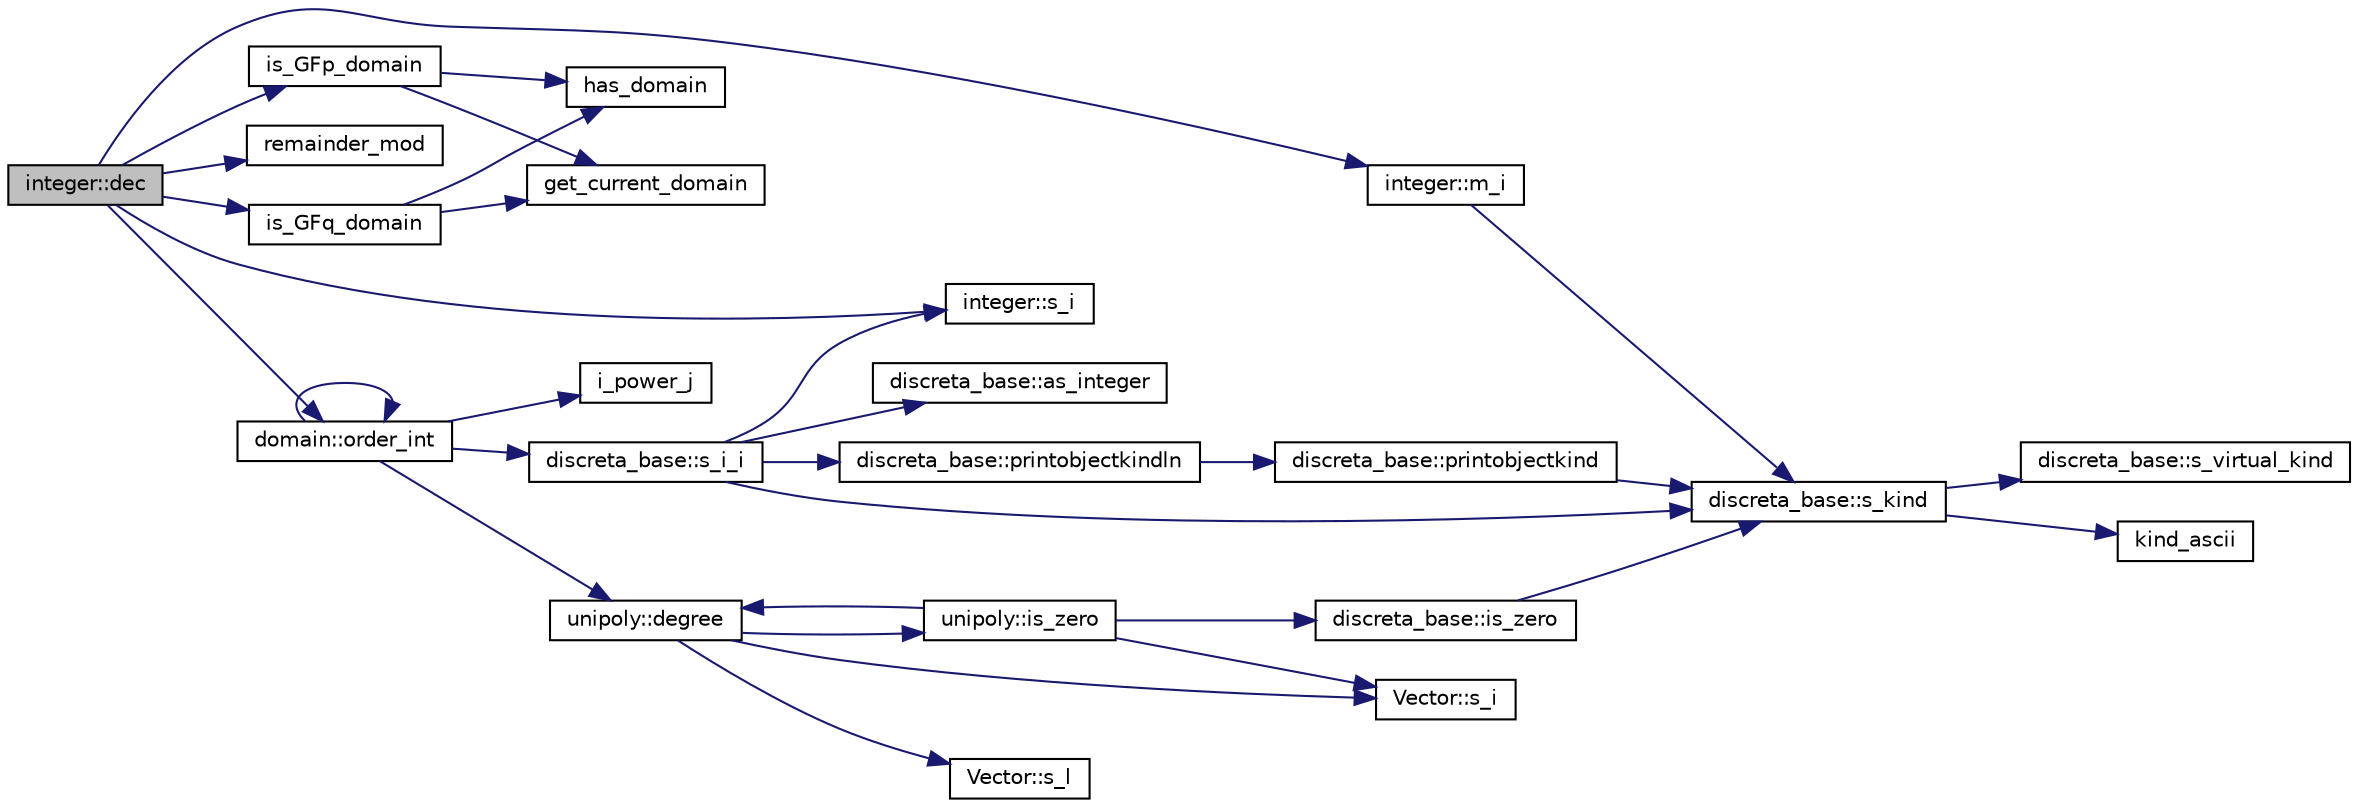 digraph "integer::dec"
{
  edge [fontname="Helvetica",fontsize="10",labelfontname="Helvetica",labelfontsize="10"];
  node [fontname="Helvetica",fontsize="10",shape=record];
  rankdir="LR";
  Node250 [label="integer::dec",height=0.2,width=0.4,color="black", fillcolor="grey75", style="filled", fontcolor="black"];
  Node250 -> Node251 [color="midnightblue",fontsize="10",style="solid",fontname="Helvetica"];
  Node251 [label="is_GFp_domain",height=0.2,width=0.4,color="black", fillcolor="white", style="filled",URL="$d9/d60/discreta_8h.html#ab75527270302df466fc6f6e355775c13"];
  Node251 -> Node252 [color="midnightblue",fontsize="10",style="solid",fontname="Helvetica"];
  Node252 [label="has_domain",height=0.2,width=0.4,color="black", fillcolor="white", style="filled",URL="$db/d2f/domain_8_c.html#af7df1c554310c6214b2900bf6ca7ac81"];
  Node251 -> Node253 [color="midnightblue",fontsize="10",style="solid",fontname="Helvetica"];
  Node253 [label="get_current_domain",height=0.2,width=0.4,color="black", fillcolor="white", style="filled",URL="$db/d2f/domain_8_c.html#a80481fde3a59aaeeb648f8c5392269f7"];
  Node250 -> Node254 [color="midnightblue",fontsize="10",style="solid",fontname="Helvetica"];
  Node254 [label="integer::m_i",height=0.2,width=0.4,color="black", fillcolor="white", style="filled",URL="$d0/de5/classinteger.html#a869091f0a0f35f5354c8c4a70250e8a9"];
  Node254 -> Node255 [color="midnightblue",fontsize="10",style="solid",fontname="Helvetica"];
  Node255 [label="discreta_base::s_kind",height=0.2,width=0.4,color="black", fillcolor="white", style="filled",URL="$d7/d71/classdiscreta__base.html#a8a830025c74adbbc3362418a7c2ba157"];
  Node255 -> Node256 [color="midnightblue",fontsize="10",style="solid",fontname="Helvetica"];
  Node256 [label="discreta_base::s_virtual_kind",height=0.2,width=0.4,color="black", fillcolor="white", style="filled",URL="$d7/d71/classdiscreta__base.html#a52778a6d6943a468be083d0785d418fb"];
  Node255 -> Node257 [color="midnightblue",fontsize="10",style="solid",fontname="Helvetica"];
  Node257 [label="kind_ascii",height=0.2,width=0.4,color="black", fillcolor="white", style="filled",URL="$d9/d60/discreta_8h.html#ad0ce825a9f29bc6cec27e1b64cfe27bf"];
  Node250 -> Node258 [color="midnightblue",fontsize="10",style="solid",fontname="Helvetica"];
  Node258 [label="remainder_mod",height=0.2,width=0.4,color="black", fillcolor="white", style="filled",URL="$d9/d60/discreta_8h.html#ac52aeebf4f6b8dcb49f1d85f70f00e7d"];
  Node250 -> Node259 [color="midnightblue",fontsize="10",style="solid",fontname="Helvetica"];
  Node259 [label="integer::s_i",height=0.2,width=0.4,color="black", fillcolor="white", style="filled",URL="$d0/de5/classinteger.html#adf28e9f94d4c844adaa950deeb80b904"];
  Node250 -> Node260 [color="midnightblue",fontsize="10",style="solid",fontname="Helvetica"];
  Node260 [label="domain::order_int",height=0.2,width=0.4,color="black", fillcolor="white", style="filled",URL="$de/d3b/classdomain.html#aa8dcedfd93e3a8db0069a08b9f0bfff7"];
  Node260 -> Node261 [color="midnightblue",fontsize="10",style="solid",fontname="Helvetica"];
  Node261 [label="discreta_base::s_i_i",height=0.2,width=0.4,color="black", fillcolor="white", style="filled",URL="$d7/d71/classdiscreta__base.html#aadb92c01fbe69b3034b0214b33fbc735"];
  Node261 -> Node255 [color="midnightblue",fontsize="10",style="solid",fontname="Helvetica"];
  Node261 -> Node262 [color="midnightblue",fontsize="10",style="solid",fontname="Helvetica"];
  Node262 [label="discreta_base::printobjectkindln",height=0.2,width=0.4,color="black", fillcolor="white", style="filled",URL="$d7/d71/classdiscreta__base.html#a677ccc8f392ebedde05e453f8cf59559"];
  Node262 -> Node263 [color="midnightblue",fontsize="10",style="solid",fontname="Helvetica"];
  Node263 [label="discreta_base::printobjectkind",height=0.2,width=0.4,color="black", fillcolor="white", style="filled",URL="$d7/d71/classdiscreta__base.html#aa75a1314aa706909b029664944904231"];
  Node263 -> Node255 [color="midnightblue",fontsize="10",style="solid",fontname="Helvetica"];
  Node261 -> Node264 [color="midnightblue",fontsize="10",style="solid",fontname="Helvetica"];
  Node264 [label="discreta_base::as_integer",height=0.2,width=0.4,color="black", fillcolor="white", style="filled",URL="$d7/d71/classdiscreta__base.html#a00d7691eaf874fd283d942692fe8dd26"];
  Node261 -> Node259 [color="midnightblue",fontsize="10",style="solid",fontname="Helvetica"];
  Node260 -> Node260 [color="midnightblue",fontsize="10",style="solid",fontname="Helvetica"];
  Node260 -> Node265 [color="midnightblue",fontsize="10",style="solid",fontname="Helvetica"];
  Node265 [label="unipoly::degree",height=0.2,width=0.4,color="black", fillcolor="white", style="filled",URL="$d1/d89/classunipoly.html#ab2b9692ea17ce32c0c8f2cc246517e37"];
  Node265 -> Node266 [color="midnightblue",fontsize="10",style="solid",fontname="Helvetica"];
  Node266 [label="Vector::s_l",height=0.2,width=0.4,color="black", fillcolor="white", style="filled",URL="$d5/db2/class_vector.html#ad2dc082288f858d22a528832289e0704"];
  Node265 -> Node267 [color="midnightblue",fontsize="10",style="solid",fontname="Helvetica"];
  Node267 [label="Vector::s_i",height=0.2,width=0.4,color="black", fillcolor="white", style="filled",URL="$d5/db2/class_vector.html#a1c4fe1752523df8119f70dd550244871"];
  Node265 -> Node268 [color="midnightblue",fontsize="10",style="solid",fontname="Helvetica"];
  Node268 [label="unipoly::is_zero",height=0.2,width=0.4,color="black", fillcolor="white", style="filled",URL="$d1/d89/classunipoly.html#a7bff4146466929655bf2bcfd42c682cf"];
  Node268 -> Node265 [color="midnightblue",fontsize="10",style="solid",fontname="Helvetica"];
  Node268 -> Node267 [color="midnightblue",fontsize="10",style="solid",fontname="Helvetica"];
  Node268 -> Node269 [color="midnightblue",fontsize="10",style="solid",fontname="Helvetica"];
  Node269 [label="discreta_base::is_zero",height=0.2,width=0.4,color="black", fillcolor="white", style="filled",URL="$d7/d71/classdiscreta__base.html#ac75f6bdc1ba1b406e26cf921adfd9864"];
  Node269 -> Node255 [color="midnightblue",fontsize="10",style="solid",fontname="Helvetica"];
  Node260 -> Node270 [color="midnightblue",fontsize="10",style="solid",fontname="Helvetica"];
  Node270 [label="i_power_j",height=0.2,width=0.4,color="black", fillcolor="white", style="filled",URL="$de/dc5/algebra__and__number__theory_8h.html#a39b321523e8957d701618bb5cac542b5"];
  Node250 -> Node271 [color="midnightblue",fontsize="10",style="solid",fontname="Helvetica"];
  Node271 [label="is_GFq_domain",height=0.2,width=0.4,color="black", fillcolor="white", style="filled",URL="$d9/d60/discreta_8h.html#af695b4599bda7a0400772172c9eeff64"];
  Node271 -> Node252 [color="midnightblue",fontsize="10",style="solid",fontname="Helvetica"];
  Node271 -> Node253 [color="midnightblue",fontsize="10",style="solid",fontname="Helvetica"];
}
